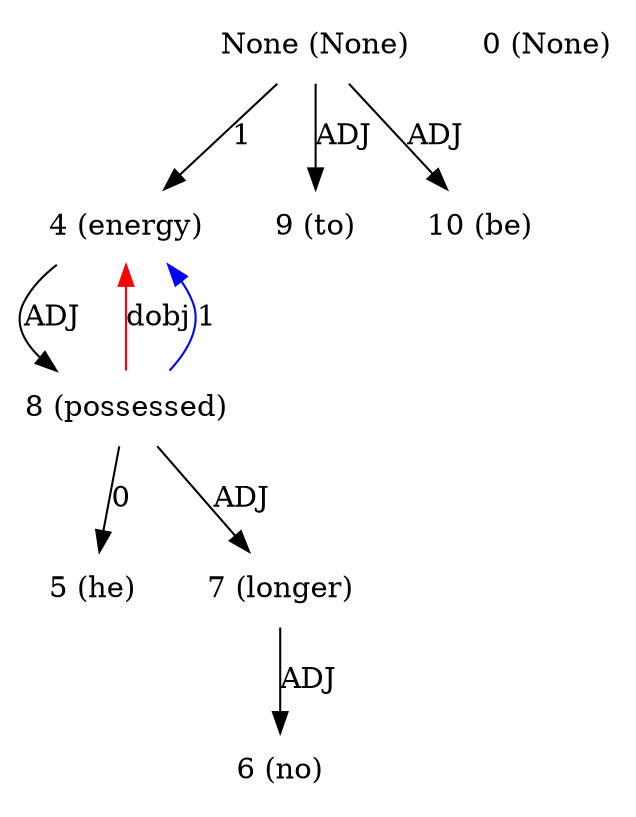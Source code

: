 digraph G{
edge [dir=forward]
node [shape=plaintext]

None [label="None (None)"]
None -> 4 [label="1"]
None [label="None (None)"]
None -> 9 [label="ADJ"]
None -> 10 [label="ADJ"]
0 [label="0 (None)"]
4 [label="4 (energy)"]
4 -> 8 [label="ADJ"]
8 -> 4 [label="dobj", color="red"]
5 [label="5 (he)"]
6 [label="6 (no)"]
7 [label="7 (longer)"]
7 -> 6 [label="ADJ"]
8 [label="8 (possessed)"]
8 -> 4 [label="1", color="blue"]
8 -> 5 [label="0"]
8 -> 7 [label="ADJ"]
9 [label="9 (to)"]
10 [label="10 (be)"]
}
